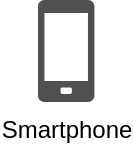 <mxfile version="14.6.13" type="device"><diagram id="aByW1C_L6yDTrLnfQ5IE" name="Seite-1"><mxGraphModel dx="1086" dy="3304" grid="1" gridSize="10" guides="1" tooltips="1" connect="1" arrows="1" fold="1" page="1" pageScale="1" pageWidth="827" pageHeight="1169" math="0" shadow="0"><root><mxCell id="0"/><mxCell id="1" parent="0"/><mxCell id="Aqef81CGAFVL2PreCkB7-1" value="Smartphone" style="pointerEvents=1;shadow=0;dashed=0;html=1;strokeColor=none;fillColor=#505050;labelPosition=center;verticalLabelPosition=bottom;verticalAlign=top;outlineConnect=0;align=center;shape=mxgraph.office.devices.cell_phone_generic;aspect=fixed;" vertex="1" parent="1"><mxGeometry x="40" y="-2320" width="28.2" height="51" as="geometry"/></mxCell></root></mxGraphModel></diagram></mxfile>